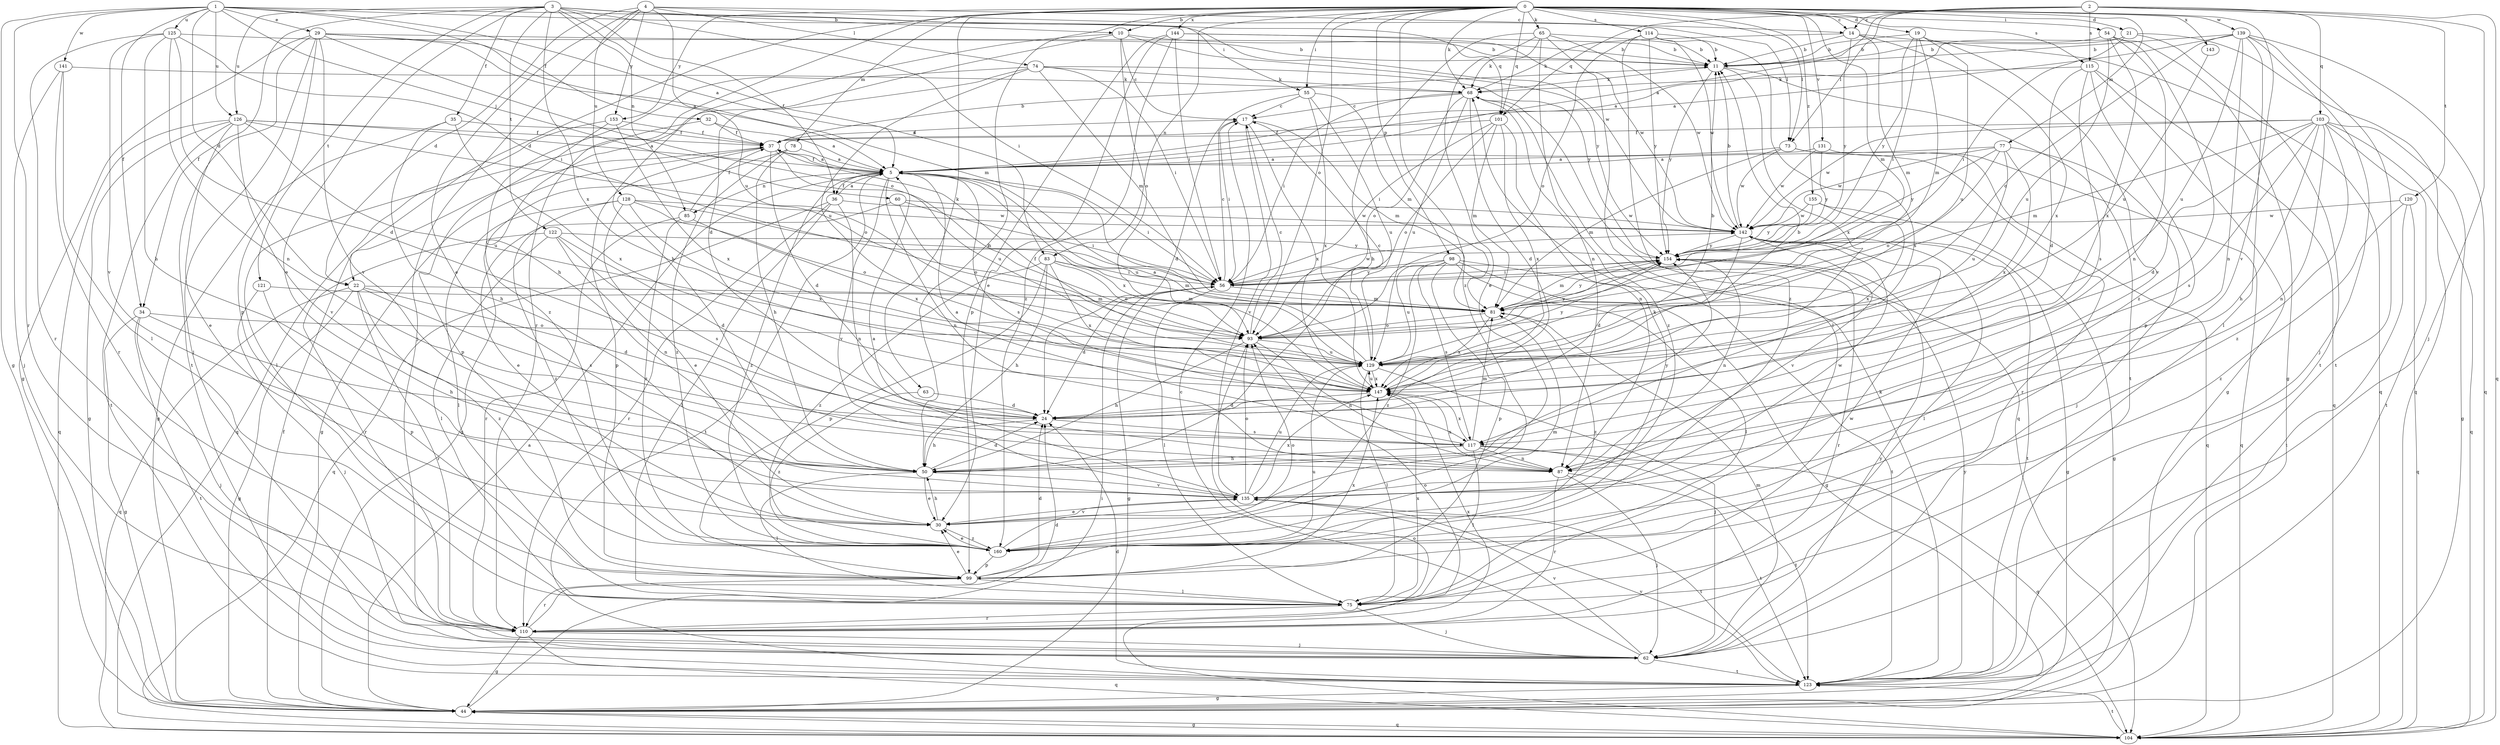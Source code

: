 strict digraph  {
0;
1;
2;
3;
4;
5;
10;
11;
14;
17;
19;
21;
22;
24;
29;
30;
32;
34;
35;
36;
37;
44;
50;
54;
55;
56;
60;
62;
63;
65;
68;
73;
74;
75;
77;
78;
81;
83;
85;
87;
93;
98;
99;
101;
103;
104;
110;
114;
115;
117;
120;
121;
122;
123;
125;
126;
128;
129;
131;
135;
139;
141;
142;
143;
144;
147;
153;
154;
155;
160;
0 -> 10  [label=b];
0 -> 14  [label=c];
0 -> 19  [label=d];
0 -> 21  [label=d];
0 -> 22  [label=d];
0 -> 50  [label=h];
0 -> 54  [label=i];
0 -> 55  [label=i];
0 -> 63  [label=k];
0 -> 65  [label=k];
0 -> 68  [label=k];
0 -> 73  [label=l];
0 -> 77  [label=m];
0 -> 78  [label=m];
0 -> 81  [label=m];
0 -> 83  [label=n];
0 -> 93  [label=o];
0 -> 98  [label=p];
0 -> 101  [label=q];
0 -> 110  [label=r];
0 -> 114  [label=s];
0 -> 115  [label=s];
0 -> 131  [label=v];
0 -> 135  [label=v];
0 -> 139  [label=w];
0 -> 143  [label=x];
0 -> 144  [label=x];
0 -> 153  [label=y];
0 -> 155  [label=z];
0 -> 160  [label=z];
1 -> 5  [label=a];
1 -> 22  [label=d];
1 -> 29  [label=e];
1 -> 32  [label=f];
1 -> 34  [label=f];
1 -> 44  [label=g];
1 -> 60  [label=j];
1 -> 101  [label=q];
1 -> 110  [label=r];
1 -> 125  [label=u];
1 -> 126  [label=u];
1 -> 141  [label=w];
1 -> 142  [label=w];
2 -> 5  [label=a];
2 -> 14  [label=c];
2 -> 62  [label=j];
2 -> 73  [label=l];
2 -> 101  [label=q];
2 -> 103  [label=q];
2 -> 104  [label=q];
2 -> 115  [label=s];
2 -> 120  [label=t];
3 -> 10  [label=b];
3 -> 30  [label=e];
3 -> 34  [label=f];
3 -> 35  [label=f];
3 -> 36  [label=f];
3 -> 55  [label=i];
3 -> 56  [label=i];
3 -> 83  [label=n];
3 -> 85  [label=n];
3 -> 121  [label=t];
3 -> 122  [label=t];
3 -> 126  [label=u];
3 -> 147  [label=x];
4 -> 14  [label=c];
4 -> 22  [label=d];
4 -> 30  [label=e];
4 -> 62  [label=j];
4 -> 73  [label=l];
4 -> 74  [label=l];
4 -> 128  [label=u];
4 -> 129  [label=u];
4 -> 153  [label=y];
5 -> 36  [label=f];
5 -> 37  [label=f];
5 -> 56  [label=i];
5 -> 85  [label=n];
5 -> 87  [label=n];
5 -> 117  [label=s];
5 -> 123  [label=t];
5 -> 129  [label=u];
5 -> 135  [label=v];
5 -> 147  [label=x];
5 -> 160  [label=z];
10 -> 11  [label=b];
10 -> 17  [label=c];
10 -> 24  [label=d];
10 -> 50  [label=h];
10 -> 93  [label=o];
10 -> 154  [label=y];
11 -> 68  [label=k];
11 -> 123  [label=t];
11 -> 147  [label=x];
11 -> 154  [label=y];
14 -> 11  [label=b];
14 -> 68  [label=k];
14 -> 81  [label=m];
14 -> 104  [label=q];
14 -> 147  [label=x];
14 -> 154  [label=y];
17 -> 37  [label=f];
17 -> 56  [label=i];
17 -> 81  [label=m];
17 -> 135  [label=v];
17 -> 147  [label=x];
19 -> 11  [label=b];
19 -> 56  [label=i];
19 -> 81  [label=m];
19 -> 129  [label=u];
19 -> 135  [label=v];
19 -> 154  [label=y];
21 -> 5  [label=a];
21 -> 11  [label=b];
21 -> 56  [label=i];
21 -> 104  [label=q];
21 -> 123  [label=t];
22 -> 24  [label=d];
22 -> 44  [label=g];
22 -> 81  [label=m];
22 -> 104  [label=q];
22 -> 110  [label=r];
22 -> 117  [label=s];
22 -> 160  [label=z];
24 -> 50  [label=h];
24 -> 117  [label=s];
29 -> 5  [label=a];
29 -> 11  [label=b];
29 -> 44  [label=g];
29 -> 62  [label=j];
29 -> 81  [label=m];
29 -> 93  [label=o];
29 -> 99  [label=p];
29 -> 123  [label=t];
29 -> 135  [label=v];
30 -> 50  [label=h];
30 -> 68  [label=k];
30 -> 135  [label=v];
30 -> 160  [label=z];
32 -> 5  [label=a];
32 -> 37  [label=f];
32 -> 75  [label=l];
34 -> 44  [label=g];
34 -> 50  [label=h];
34 -> 62  [label=j];
34 -> 93  [label=o];
34 -> 123  [label=t];
35 -> 37  [label=f];
35 -> 44  [label=g];
35 -> 50  [label=h];
35 -> 147  [label=x];
36 -> 5  [label=a];
36 -> 75  [label=l];
36 -> 87  [label=n];
36 -> 104  [label=q];
36 -> 110  [label=r];
36 -> 142  [label=w];
37 -> 5  [label=a];
37 -> 11  [label=b];
37 -> 24  [label=d];
37 -> 44  [label=g];
37 -> 99  [label=p];
37 -> 129  [label=u];
44 -> 5  [label=a];
44 -> 37  [label=f];
44 -> 56  [label=i];
44 -> 104  [label=q];
50 -> 24  [label=d];
50 -> 30  [label=e];
50 -> 75  [label=l];
50 -> 135  [label=v];
50 -> 154  [label=y];
54 -> 11  [label=b];
54 -> 44  [label=g];
54 -> 87  [label=n];
54 -> 129  [label=u];
54 -> 147  [label=x];
54 -> 160  [label=z];
55 -> 17  [label=c];
55 -> 24  [label=d];
55 -> 81  [label=m];
55 -> 129  [label=u];
55 -> 147  [label=x];
56 -> 17  [label=c];
56 -> 24  [label=d];
56 -> 44  [label=g];
56 -> 75  [label=l];
56 -> 81  [label=m];
56 -> 142  [label=w];
56 -> 154  [label=y];
60 -> 30  [label=e];
60 -> 56  [label=i];
60 -> 93  [label=o];
60 -> 142  [label=w];
62 -> 17  [label=c];
62 -> 81  [label=m];
62 -> 123  [label=t];
62 -> 135  [label=v];
62 -> 154  [label=y];
63 -> 24  [label=d];
63 -> 160  [label=z];
65 -> 11  [label=b];
65 -> 30  [label=e];
65 -> 50  [label=h];
65 -> 68  [label=k];
65 -> 75  [label=l];
65 -> 87  [label=n];
65 -> 142  [label=w];
68 -> 17  [label=c];
68 -> 24  [label=d];
68 -> 56  [label=i];
68 -> 93  [label=o];
68 -> 104  [label=q];
68 -> 129  [label=u];
68 -> 160  [label=z];
73 -> 5  [label=a];
73 -> 81  [label=m];
73 -> 104  [label=q];
73 -> 110  [label=r];
73 -> 142  [label=w];
74 -> 50  [label=h];
74 -> 56  [label=i];
74 -> 68  [label=k];
74 -> 81  [label=m];
74 -> 129  [label=u];
74 -> 154  [label=y];
74 -> 160  [label=z];
75 -> 62  [label=j];
75 -> 110  [label=r];
75 -> 142  [label=w];
75 -> 147  [label=x];
77 -> 5  [label=a];
77 -> 62  [label=j];
77 -> 93  [label=o];
77 -> 129  [label=u];
77 -> 142  [label=w];
77 -> 147  [label=x];
77 -> 154  [label=y];
78 -> 5  [label=a];
78 -> 44  [label=g];
78 -> 50  [label=h];
78 -> 160  [label=z];
81 -> 93  [label=o];
81 -> 147  [label=x];
81 -> 154  [label=y];
81 -> 160  [label=z];
83 -> 50  [label=h];
83 -> 56  [label=i];
83 -> 81  [label=m];
83 -> 93  [label=o];
83 -> 99  [label=p];
83 -> 147  [label=x];
83 -> 160  [label=z];
85 -> 37  [label=f];
85 -> 110  [label=r];
85 -> 147  [label=x];
85 -> 160  [label=z];
87 -> 62  [label=j];
87 -> 110  [label=r];
87 -> 123  [label=t];
87 -> 147  [label=x];
93 -> 17  [label=c];
93 -> 50  [label=h];
93 -> 87  [label=n];
93 -> 129  [label=u];
93 -> 154  [label=y];
98 -> 44  [label=g];
98 -> 56  [label=i];
98 -> 75  [label=l];
98 -> 99  [label=p];
98 -> 117  [label=s];
98 -> 123  [label=t];
98 -> 129  [label=u];
98 -> 160  [label=z];
99 -> 24  [label=d];
99 -> 30  [label=e];
99 -> 75  [label=l];
99 -> 110  [label=r];
99 -> 129  [label=u];
99 -> 147  [label=x];
101 -> 37  [label=f];
101 -> 56  [label=i];
101 -> 81  [label=m];
101 -> 87  [label=n];
101 -> 93  [label=o];
101 -> 147  [label=x];
103 -> 24  [label=d];
103 -> 37  [label=f];
103 -> 44  [label=g];
103 -> 50  [label=h];
103 -> 81  [label=m];
103 -> 87  [label=n];
103 -> 104  [label=q];
103 -> 117  [label=s];
103 -> 123  [label=t];
103 -> 142  [label=w];
103 -> 160  [label=z];
104 -> 44  [label=g];
104 -> 93  [label=o];
104 -> 123  [label=t];
110 -> 24  [label=d];
110 -> 44  [label=g];
110 -> 62  [label=j];
110 -> 93  [label=o];
110 -> 104  [label=q];
110 -> 147  [label=x];
114 -> 11  [label=b];
114 -> 93  [label=o];
114 -> 117  [label=s];
114 -> 142  [label=w];
114 -> 154  [label=y];
114 -> 160  [label=z];
115 -> 24  [label=d];
115 -> 44  [label=g];
115 -> 68  [label=k];
115 -> 99  [label=p];
115 -> 104  [label=q];
115 -> 117  [label=s];
117 -> 5  [label=a];
117 -> 50  [label=h];
117 -> 75  [label=l];
117 -> 81  [label=m];
117 -> 87  [label=n];
117 -> 104  [label=q];
117 -> 123  [label=t];
117 -> 147  [label=x];
120 -> 104  [label=q];
120 -> 123  [label=t];
120 -> 142  [label=w];
120 -> 160  [label=z];
121 -> 62  [label=j];
121 -> 81  [label=m];
121 -> 99  [label=p];
122 -> 24  [label=d];
122 -> 75  [label=l];
122 -> 87  [label=n];
122 -> 110  [label=r];
122 -> 117  [label=s];
122 -> 154  [label=y];
123 -> 24  [label=d];
123 -> 44  [label=g];
123 -> 68  [label=k];
123 -> 135  [label=v];
123 -> 154  [label=y];
125 -> 11  [label=b];
125 -> 24  [label=d];
125 -> 50  [label=h];
125 -> 56  [label=i];
125 -> 87  [label=n];
125 -> 110  [label=r];
125 -> 135  [label=v];
126 -> 5  [label=a];
126 -> 30  [label=e];
126 -> 37  [label=f];
126 -> 44  [label=g];
126 -> 93  [label=o];
126 -> 104  [label=q];
126 -> 123  [label=t];
126 -> 129  [label=u];
126 -> 135  [label=v];
128 -> 30  [label=e];
128 -> 56  [label=i];
128 -> 75  [label=l];
128 -> 93  [label=o];
128 -> 142  [label=w];
128 -> 147  [label=x];
128 -> 160  [label=z];
129 -> 5  [label=a];
129 -> 11  [label=b];
129 -> 17  [label=c];
129 -> 37  [label=f];
129 -> 62  [label=j];
129 -> 75  [label=l];
129 -> 147  [label=x];
129 -> 154  [label=y];
131 -> 5  [label=a];
131 -> 104  [label=q];
131 -> 142  [label=w];
131 -> 154  [label=y];
135 -> 5  [label=a];
135 -> 30  [label=e];
135 -> 93  [label=o];
135 -> 123  [label=t];
135 -> 129  [label=u];
135 -> 142  [label=w];
135 -> 147  [label=x];
139 -> 5  [label=a];
139 -> 11  [label=b];
139 -> 62  [label=j];
139 -> 75  [label=l];
139 -> 87  [label=n];
139 -> 93  [label=o];
139 -> 104  [label=q];
139 -> 123  [label=t];
139 -> 129  [label=u];
141 -> 62  [label=j];
141 -> 68  [label=k];
141 -> 75  [label=l];
141 -> 110  [label=r];
142 -> 11  [label=b];
142 -> 24  [label=d];
142 -> 44  [label=g];
142 -> 75  [label=l];
142 -> 123  [label=t];
142 -> 135  [label=v];
142 -> 154  [label=y];
143 -> 129  [label=u];
144 -> 11  [label=b];
144 -> 30  [label=e];
144 -> 56  [label=i];
144 -> 99  [label=p];
144 -> 142  [label=w];
144 -> 160  [label=z];
147 -> 11  [label=b];
147 -> 24  [label=d];
147 -> 129  [label=u];
153 -> 37  [label=f];
153 -> 99  [label=p];
153 -> 104  [label=q];
153 -> 147  [label=x];
154 -> 56  [label=i];
154 -> 81  [label=m];
154 -> 87  [label=n];
154 -> 110  [label=r];
155 -> 44  [label=g];
155 -> 142  [label=w];
155 -> 147  [label=x];
155 -> 154  [label=y];
160 -> 30  [label=e];
160 -> 81  [label=m];
160 -> 93  [label=o];
160 -> 99  [label=p];
}
